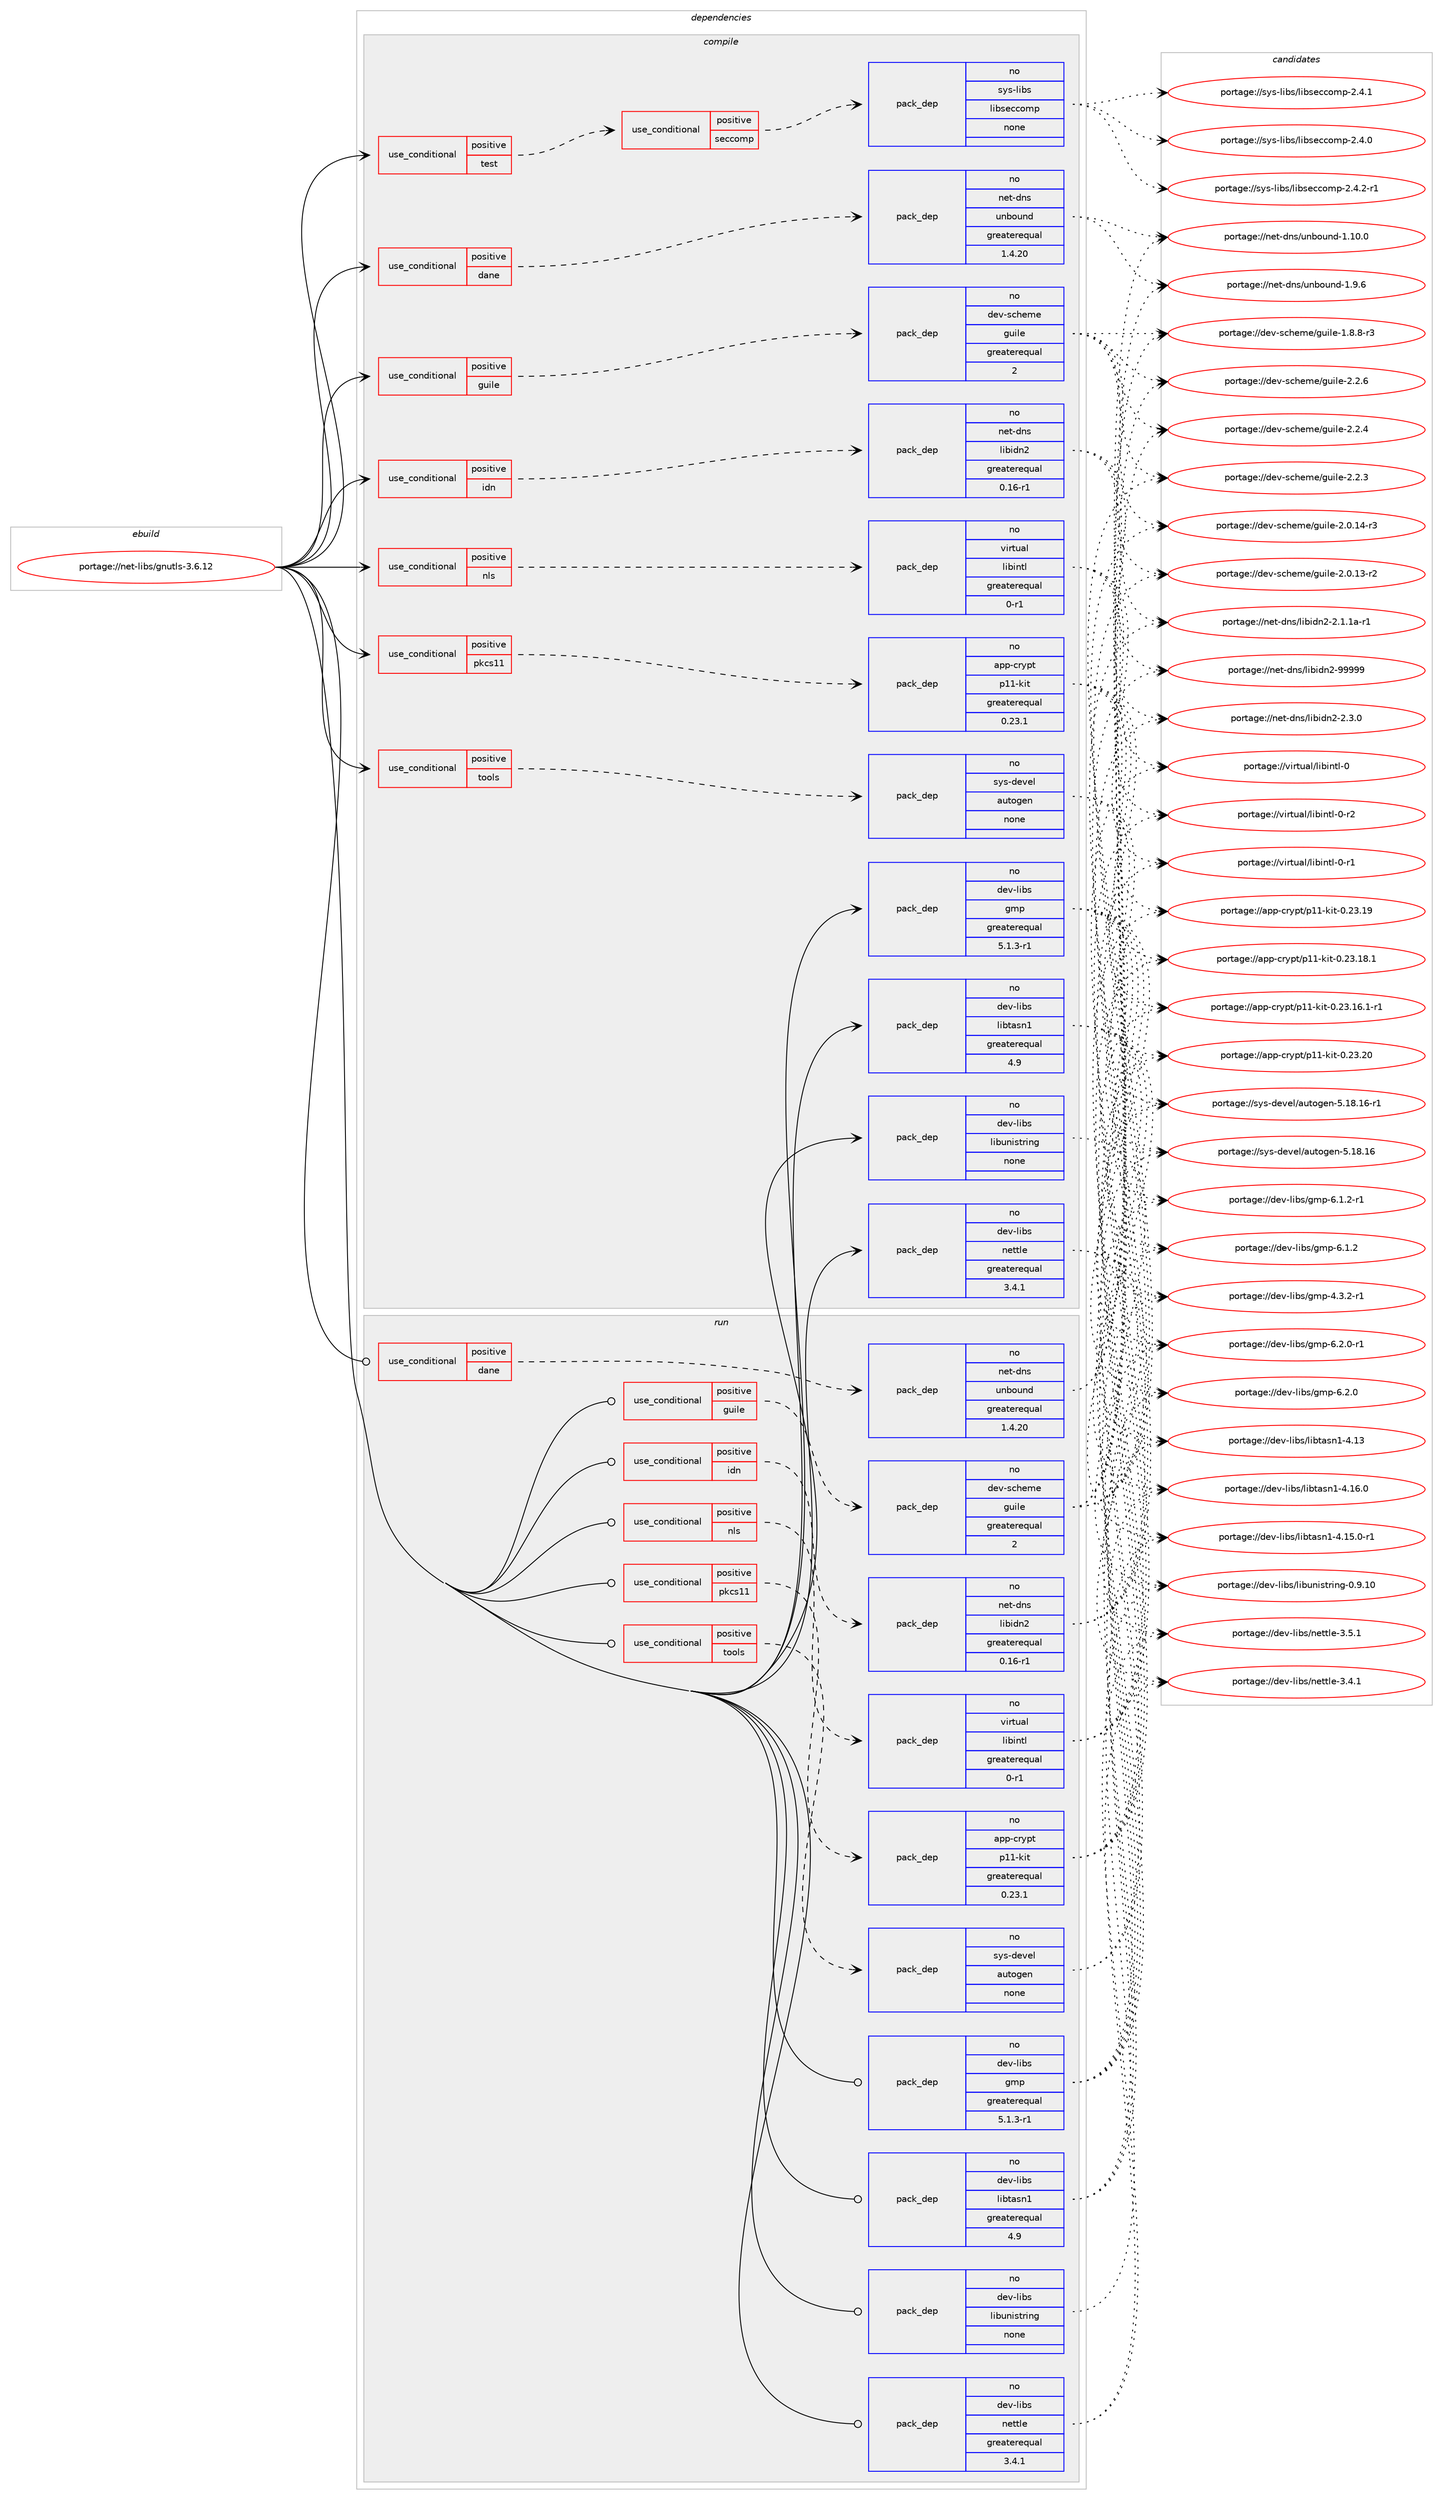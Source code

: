 digraph prolog {

# *************
# Graph options
# *************

newrank=true;
concentrate=true;
compound=true;
graph [rankdir=LR,fontname=Helvetica,fontsize=10,ranksep=1.5];#, ranksep=2.5, nodesep=0.2];
edge  [arrowhead=vee];
node  [fontname=Helvetica,fontsize=10];

# **********
# The ebuild
# **********

subgraph cluster_leftcol {
color=gray;
rank=same;
label=<<i>ebuild</i>>;
id [label="portage://net-libs/gnutls-3.6.12", color=red, width=4, href="../net-libs/gnutls-3.6.12.svg"];
}

# ****************
# The dependencies
# ****************

subgraph cluster_midcol {
color=gray;
label=<<i>dependencies</i>>;
subgraph cluster_compile {
fillcolor="#eeeeee";
style=filled;
label=<<i>compile</i>>;
subgraph cond19688 {
dependency89717 [label=<<TABLE BORDER="0" CELLBORDER="1" CELLSPACING="0" CELLPADDING="4"><TR><TD ROWSPAN="3" CELLPADDING="10">use_conditional</TD></TR><TR><TD>positive</TD></TR><TR><TD>dane</TD></TR></TABLE>>, shape=none, color=red];
subgraph pack68345 {
dependency89718 [label=<<TABLE BORDER="0" CELLBORDER="1" CELLSPACING="0" CELLPADDING="4" WIDTH="220"><TR><TD ROWSPAN="6" CELLPADDING="30">pack_dep</TD></TR><TR><TD WIDTH="110">no</TD></TR><TR><TD>net-dns</TD></TR><TR><TD>unbound</TD></TR><TR><TD>greaterequal</TD></TR><TR><TD>1.4.20</TD></TR></TABLE>>, shape=none, color=blue];
}
dependency89717:e -> dependency89718:w [weight=20,style="dashed",arrowhead="vee"];
}
id:e -> dependency89717:w [weight=20,style="solid",arrowhead="vee"];
subgraph cond19689 {
dependency89719 [label=<<TABLE BORDER="0" CELLBORDER="1" CELLSPACING="0" CELLPADDING="4"><TR><TD ROWSPAN="3" CELLPADDING="10">use_conditional</TD></TR><TR><TD>positive</TD></TR><TR><TD>guile</TD></TR></TABLE>>, shape=none, color=red];
subgraph pack68346 {
dependency89720 [label=<<TABLE BORDER="0" CELLBORDER="1" CELLSPACING="0" CELLPADDING="4" WIDTH="220"><TR><TD ROWSPAN="6" CELLPADDING="30">pack_dep</TD></TR><TR><TD WIDTH="110">no</TD></TR><TR><TD>dev-scheme</TD></TR><TR><TD>guile</TD></TR><TR><TD>greaterequal</TD></TR><TR><TD>2</TD></TR></TABLE>>, shape=none, color=blue];
}
dependency89719:e -> dependency89720:w [weight=20,style="dashed",arrowhead="vee"];
}
id:e -> dependency89719:w [weight=20,style="solid",arrowhead="vee"];
subgraph cond19690 {
dependency89721 [label=<<TABLE BORDER="0" CELLBORDER="1" CELLSPACING="0" CELLPADDING="4"><TR><TD ROWSPAN="3" CELLPADDING="10">use_conditional</TD></TR><TR><TD>positive</TD></TR><TR><TD>idn</TD></TR></TABLE>>, shape=none, color=red];
subgraph pack68347 {
dependency89722 [label=<<TABLE BORDER="0" CELLBORDER="1" CELLSPACING="0" CELLPADDING="4" WIDTH="220"><TR><TD ROWSPAN="6" CELLPADDING="30">pack_dep</TD></TR><TR><TD WIDTH="110">no</TD></TR><TR><TD>net-dns</TD></TR><TR><TD>libidn2</TD></TR><TR><TD>greaterequal</TD></TR><TR><TD>0.16-r1</TD></TR></TABLE>>, shape=none, color=blue];
}
dependency89721:e -> dependency89722:w [weight=20,style="dashed",arrowhead="vee"];
}
id:e -> dependency89721:w [weight=20,style="solid",arrowhead="vee"];
subgraph cond19691 {
dependency89723 [label=<<TABLE BORDER="0" CELLBORDER="1" CELLSPACING="0" CELLPADDING="4"><TR><TD ROWSPAN="3" CELLPADDING="10">use_conditional</TD></TR><TR><TD>positive</TD></TR><TR><TD>nls</TD></TR></TABLE>>, shape=none, color=red];
subgraph pack68348 {
dependency89724 [label=<<TABLE BORDER="0" CELLBORDER="1" CELLSPACING="0" CELLPADDING="4" WIDTH="220"><TR><TD ROWSPAN="6" CELLPADDING="30">pack_dep</TD></TR><TR><TD WIDTH="110">no</TD></TR><TR><TD>virtual</TD></TR><TR><TD>libintl</TD></TR><TR><TD>greaterequal</TD></TR><TR><TD>0-r1</TD></TR></TABLE>>, shape=none, color=blue];
}
dependency89723:e -> dependency89724:w [weight=20,style="dashed",arrowhead="vee"];
}
id:e -> dependency89723:w [weight=20,style="solid",arrowhead="vee"];
subgraph cond19692 {
dependency89725 [label=<<TABLE BORDER="0" CELLBORDER="1" CELLSPACING="0" CELLPADDING="4"><TR><TD ROWSPAN="3" CELLPADDING="10">use_conditional</TD></TR><TR><TD>positive</TD></TR><TR><TD>pkcs11</TD></TR></TABLE>>, shape=none, color=red];
subgraph pack68349 {
dependency89726 [label=<<TABLE BORDER="0" CELLBORDER="1" CELLSPACING="0" CELLPADDING="4" WIDTH="220"><TR><TD ROWSPAN="6" CELLPADDING="30">pack_dep</TD></TR><TR><TD WIDTH="110">no</TD></TR><TR><TD>app-crypt</TD></TR><TR><TD>p11-kit</TD></TR><TR><TD>greaterequal</TD></TR><TR><TD>0.23.1</TD></TR></TABLE>>, shape=none, color=blue];
}
dependency89725:e -> dependency89726:w [weight=20,style="dashed",arrowhead="vee"];
}
id:e -> dependency89725:w [weight=20,style="solid",arrowhead="vee"];
subgraph cond19693 {
dependency89727 [label=<<TABLE BORDER="0" CELLBORDER="1" CELLSPACING="0" CELLPADDING="4"><TR><TD ROWSPAN="3" CELLPADDING="10">use_conditional</TD></TR><TR><TD>positive</TD></TR><TR><TD>test</TD></TR></TABLE>>, shape=none, color=red];
subgraph cond19694 {
dependency89728 [label=<<TABLE BORDER="0" CELLBORDER="1" CELLSPACING="0" CELLPADDING="4"><TR><TD ROWSPAN="3" CELLPADDING="10">use_conditional</TD></TR><TR><TD>positive</TD></TR><TR><TD>seccomp</TD></TR></TABLE>>, shape=none, color=red];
subgraph pack68350 {
dependency89729 [label=<<TABLE BORDER="0" CELLBORDER="1" CELLSPACING="0" CELLPADDING="4" WIDTH="220"><TR><TD ROWSPAN="6" CELLPADDING="30">pack_dep</TD></TR><TR><TD WIDTH="110">no</TD></TR><TR><TD>sys-libs</TD></TR><TR><TD>libseccomp</TD></TR><TR><TD>none</TD></TR><TR><TD></TD></TR></TABLE>>, shape=none, color=blue];
}
dependency89728:e -> dependency89729:w [weight=20,style="dashed",arrowhead="vee"];
}
dependency89727:e -> dependency89728:w [weight=20,style="dashed",arrowhead="vee"];
}
id:e -> dependency89727:w [weight=20,style="solid",arrowhead="vee"];
subgraph cond19695 {
dependency89730 [label=<<TABLE BORDER="0" CELLBORDER="1" CELLSPACING="0" CELLPADDING="4"><TR><TD ROWSPAN="3" CELLPADDING="10">use_conditional</TD></TR><TR><TD>positive</TD></TR><TR><TD>tools</TD></TR></TABLE>>, shape=none, color=red];
subgraph pack68351 {
dependency89731 [label=<<TABLE BORDER="0" CELLBORDER="1" CELLSPACING="0" CELLPADDING="4" WIDTH="220"><TR><TD ROWSPAN="6" CELLPADDING="30">pack_dep</TD></TR><TR><TD WIDTH="110">no</TD></TR><TR><TD>sys-devel</TD></TR><TR><TD>autogen</TD></TR><TR><TD>none</TD></TR><TR><TD></TD></TR></TABLE>>, shape=none, color=blue];
}
dependency89730:e -> dependency89731:w [weight=20,style="dashed",arrowhead="vee"];
}
id:e -> dependency89730:w [weight=20,style="solid",arrowhead="vee"];
subgraph pack68352 {
dependency89732 [label=<<TABLE BORDER="0" CELLBORDER="1" CELLSPACING="0" CELLPADDING="4" WIDTH="220"><TR><TD ROWSPAN="6" CELLPADDING="30">pack_dep</TD></TR><TR><TD WIDTH="110">no</TD></TR><TR><TD>dev-libs</TD></TR><TR><TD>gmp</TD></TR><TR><TD>greaterequal</TD></TR><TR><TD>5.1.3-r1</TD></TR></TABLE>>, shape=none, color=blue];
}
id:e -> dependency89732:w [weight=20,style="solid",arrowhead="vee"];
subgraph pack68353 {
dependency89733 [label=<<TABLE BORDER="0" CELLBORDER="1" CELLSPACING="0" CELLPADDING="4" WIDTH="220"><TR><TD ROWSPAN="6" CELLPADDING="30">pack_dep</TD></TR><TR><TD WIDTH="110">no</TD></TR><TR><TD>dev-libs</TD></TR><TR><TD>libtasn1</TD></TR><TR><TD>greaterequal</TD></TR><TR><TD>4.9</TD></TR></TABLE>>, shape=none, color=blue];
}
id:e -> dependency89733:w [weight=20,style="solid",arrowhead="vee"];
subgraph pack68354 {
dependency89734 [label=<<TABLE BORDER="0" CELLBORDER="1" CELLSPACING="0" CELLPADDING="4" WIDTH="220"><TR><TD ROWSPAN="6" CELLPADDING="30">pack_dep</TD></TR><TR><TD WIDTH="110">no</TD></TR><TR><TD>dev-libs</TD></TR><TR><TD>libunistring</TD></TR><TR><TD>none</TD></TR><TR><TD></TD></TR></TABLE>>, shape=none, color=blue];
}
id:e -> dependency89734:w [weight=20,style="solid",arrowhead="vee"];
subgraph pack68355 {
dependency89735 [label=<<TABLE BORDER="0" CELLBORDER="1" CELLSPACING="0" CELLPADDING="4" WIDTH="220"><TR><TD ROWSPAN="6" CELLPADDING="30">pack_dep</TD></TR><TR><TD WIDTH="110">no</TD></TR><TR><TD>dev-libs</TD></TR><TR><TD>nettle</TD></TR><TR><TD>greaterequal</TD></TR><TR><TD>3.4.1</TD></TR></TABLE>>, shape=none, color=blue];
}
id:e -> dependency89735:w [weight=20,style="solid",arrowhead="vee"];
}
subgraph cluster_compileandrun {
fillcolor="#eeeeee";
style=filled;
label=<<i>compile and run</i>>;
}
subgraph cluster_run {
fillcolor="#eeeeee";
style=filled;
label=<<i>run</i>>;
subgraph cond19696 {
dependency89736 [label=<<TABLE BORDER="0" CELLBORDER="1" CELLSPACING="0" CELLPADDING="4"><TR><TD ROWSPAN="3" CELLPADDING="10">use_conditional</TD></TR><TR><TD>positive</TD></TR><TR><TD>dane</TD></TR></TABLE>>, shape=none, color=red];
subgraph pack68356 {
dependency89737 [label=<<TABLE BORDER="0" CELLBORDER="1" CELLSPACING="0" CELLPADDING="4" WIDTH="220"><TR><TD ROWSPAN="6" CELLPADDING="30">pack_dep</TD></TR><TR><TD WIDTH="110">no</TD></TR><TR><TD>net-dns</TD></TR><TR><TD>unbound</TD></TR><TR><TD>greaterequal</TD></TR><TR><TD>1.4.20</TD></TR></TABLE>>, shape=none, color=blue];
}
dependency89736:e -> dependency89737:w [weight=20,style="dashed",arrowhead="vee"];
}
id:e -> dependency89736:w [weight=20,style="solid",arrowhead="odot"];
subgraph cond19697 {
dependency89738 [label=<<TABLE BORDER="0" CELLBORDER="1" CELLSPACING="0" CELLPADDING="4"><TR><TD ROWSPAN="3" CELLPADDING="10">use_conditional</TD></TR><TR><TD>positive</TD></TR><TR><TD>guile</TD></TR></TABLE>>, shape=none, color=red];
subgraph pack68357 {
dependency89739 [label=<<TABLE BORDER="0" CELLBORDER="1" CELLSPACING="0" CELLPADDING="4" WIDTH="220"><TR><TD ROWSPAN="6" CELLPADDING="30">pack_dep</TD></TR><TR><TD WIDTH="110">no</TD></TR><TR><TD>dev-scheme</TD></TR><TR><TD>guile</TD></TR><TR><TD>greaterequal</TD></TR><TR><TD>2</TD></TR></TABLE>>, shape=none, color=blue];
}
dependency89738:e -> dependency89739:w [weight=20,style="dashed",arrowhead="vee"];
}
id:e -> dependency89738:w [weight=20,style="solid",arrowhead="odot"];
subgraph cond19698 {
dependency89740 [label=<<TABLE BORDER="0" CELLBORDER="1" CELLSPACING="0" CELLPADDING="4"><TR><TD ROWSPAN="3" CELLPADDING="10">use_conditional</TD></TR><TR><TD>positive</TD></TR><TR><TD>idn</TD></TR></TABLE>>, shape=none, color=red];
subgraph pack68358 {
dependency89741 [label=<<TABLE BORDER="0" CELLBORDER="1" CELLSPACING="0" CELLPADDING="4" WIDTH="220"><TR><TD ROWSPAN="6" CELLPADDING="30">pack_dep</TD></TR><TR><TD WIDTH="110">no</TD></TR><TR><TD>net-dns</TD></TR><TR><TD>libidn2</TD></TR><TR><TD>greaterequal</TD></TR><TR><TD>0.16-r1</TD></TR></TABLE>>, shape=none, color=blue];
}
dependency89740:e -> dependency89741:w [weight=20,style="dashed",arrowhead="vee"];
}
id:e -> dependency89740:w [weight=20,style="solid",arrowhead="odot"];
subgraph cond19699 {
dependency89742 [label=<<TABLE BORDER="0" CELLBORDER="1" CELLSPACING="0" CELLPADDING="4"><TR><TD ROWSPAN="3" CELLPADDING="10">use_conditional</TD></TR><TR><TD>positive</TD></TR><TR><TD>nls</TD></TR></TABLE>>, shape=none, color=red];
subgraph pack68359 {
dependency89743 [label=<<TABLE BORDER="0" CELLBORDER="1" CELLSPACING="0" CELLPADDING="4" WIDTH="220"><TR><TD ROWSPAN="6" CELLPADDING="30">pack_dep</TD></TR><TR><TD WIDTH="110">no</TD></TR><TR><TD>virtual</TD></TR><TR><TD>libintl</TD></TR><TR><TD>greaterequal</TD></TR><TR><TD>0-r1</TD></TR></TABLE>>, shape=none, color=blue];
}
dependency89742:e -> dependency89743:w [weight=20,style="dashed",arrowhead="vee"];
}
id:e -> dependency89742:w [weight=20,style="solid",arrowhead="odot"];
subgraph cond19700 {
dependency89744 [label=<<TABLE BORDER="0" CELLBORDER="1" CELLSPACING="0" CELLPADDING="4"><TR><TD ROWSPAN="3" CELLPADDING="10">use_conditional</TD></TR><TR><TD>positive</TD></TR><TR><TD>pkcs11</TD></TR></TABLE>>, shape=none, color=red];
subgraph pack68360 {
dependency89745 [label=<<TABLE BORDER="0" CELLBORDER="1" CELLSPACING="0" CELLPADDING="4" WIDTH="220"><TR><TD ROWSPAN="6" CELLPADDING="30">pack_dep</TD></TR><TR><TD WIDTH="110">no</TD></TR><TR><TD>app-crypt</TD></TR><TR><TD>p11-kit</TD></TR><TR><TD>greaterequal</TD></TR><TR><TD>0.23.1</TD></TR></TABLE>>, shape=none, color=blue];
}
dependency89744:e -> dependency89745:w [weight=20,style="dashed",arrowhead="vee"];
}
id:e -> dependency89744:w [weight=20,style="solid",arrowhead="odot"];
subgraph cond19701 {
dependency89746 [label=<<TABLE BORDER="0" CELLBORDER="1" CELLSPACING="0" CELLPADDING="4"><TR><TD ROWSPAN="3" CELLPADDING="10">use_conditional</TD></TR><TR><TD>positive</TD></TR><TR><TD>tools</TD></TR></TABLE>>, shape=none, color=red];
subgraph pack68361 {
dependency89747 [label=<<TABLE BORDER="0" CELLBORDER="1" CELLSPACING="0" CELLPADDING="4" WIDTH="220"><TR><TD ROWSPAN="6" CELLPADDING="30">pack_dep</TD></TR><TR><TD WIDTH="110">no</TD></TR><TR><TD>sys-devel</TD></TR><TR><TD>autogen</TD></TR><TR><TD>none</TD></TR><TR><TD></TD></TR></TABLE>>, shape=none, color=blue];
}
dependency89746:e -> dependency89747:w [weight=20,style="dashed",arrowhead="vee"];
}
id:e -> dependency89746:w [weight=20,style="solid",arrowhead="odot"];
subgraph pack68362 {
dependency89748 [label=<<TABLE BORDER="0" CELLBORDER="1" CELLSPACING="0" CELLPADDING="4" WIDTH="220"><TR><TD ROWSPAN="6" CELLPADDING="30">pack_dep</TD></TR><TR><TD WIDTH="110">no</TD></TR><TR><TD>dev-libs</TD></TR><TR><TD>gmp</TD></TR><TR><TD>greaterequal</TD></TR><TR><TD>5.1.3-r1</TD></TR></TABLE>>, shape=none, color=blue];
}
id:e -> dependency89748:w [weight=20,style="solid",arrowhead="odot"];
subgraph pack68363 {
dependency89749 [label=<<TABLE BORDER="0" CELLBORDER="1" CELLSPACING="0" CELLPADDING="4" WIDTH="220"><TR><TD ROWSPAN="6" CELLPADDING="30">pack_dep</TD></TR><TR><TD WIDTH="110">no</TD></TR><TR><TD>dev-libs</TD></TR><TR><TD>libtasn1</TD></TR><TR><TD>greaterequal</TD></TR><TR><TD>4.9</TD></TR></TABLE>>, shape=none, color=blue];
}
id:e -> dependency89749:w [weight=20,style="solid",arrowhead="odot"];
subgraph pack68364 {
dependency89750 [label=<<TABLE BORDER="0" CELLBORDER="1" CELLSPACING="0" CELLPADDING="4" WIDTH="220"><TR><TD ROWSPAN="6" CELLPADDING="30">pack_dep</TD></TR><TR><TD WIDTH="110">no</TD></TR><TR><TD>dev-libs</TD></TR><TR><TD>libunistring</TD></TR><TR><TD>none</TD></TR><TR><TD></TD></TR></TABLE>>, shape=none, color=blue];
}
id:e -> dependency89750:w [weight=20,style="solid",arrowhead="odot"];
subgraph pack68365 {
dependency89751 [label=<<TABLE BORDER="0" CELLBORDER="1" CELLSPACING="0" CELLPADDING="4" WIDTH="220"><TR><TD ROWSPAN="6" CELLPADDING="30">pack_dep</TD></TR><TR><TD WIDTH="110">no</TD></TR><TR><TD>dev-libs</TD></TR><TR><TD>nettle</TD></TR><TR><TD>greaterequal</TD></TR><TR><TD>3.4.1</TD></TR></TABLE>>, shape=none, color=blue];
}
id:e -> dependency89751:w [weight=20,style="solid",arrowhead="odot"];
}
}

# **************
# The candidates
# **************

subgraph cluster_choices {
rank=same;
color=gray;
label=<<i>candidates</i>>;

subgraph choice68345 {
color=black;
nodesep=1;
choice110101116451001101154711711098111117110100454946574654 [label="portage://net-dns/unbound-1.9.6", color=red, width=4,href="../net-dns/unbound-1.9.6.svg"];
choice11010111645100110115471171109811111711010045494649484648 [label="portage://net-dns/unbound-1.10.0", color=red, width=4,href="../net-dns/unbound-1.10.0.svg"];
dependency89718:e -> choice110101116451001101154711711098111117110100454946574654:w [style=dotted,weight="100"];
dependency89718:e -> choice11010111645100110115471171109811111711010045494649484648:w [style=dotted,weight="100"];
}
subgraph choice68346 {
color=black;
nodesep=1;
choice100101118451159910410110910147103117105108101455046504654 [label="portage://dev-scheme/guile-2.2.6", color=red, width=4,href="../dev-scheme/guile-2.2.6.svg"];
choice100101118451159910410110910147103117105108101455046504652 [label="portage://dev-scheme/guile-2.2.4", color=red, width=4,href="../dev-scheme/guile-2.2.4.svg"];
choice100101118451159910410110910147103117105108101455046504651 [label="portage://dev-scheme/guile-2.2.3", color=red, width=4,href="../dev-scheme/guile-2.2.3.svg"];
choice100101118451159910410110910147103117105108101455046484649524511451 [label="portage://dev-scheme/guile-2.0.14-r3", color=red, width=4,href="../dev-scheme/guile-2.0.14-r3.svg"];
choice100101118451159910410110910147103117105108101455046484649514511450 [label="portage://dev-scheme/guile-2.0.13-r2", color=red, width=4,href="../dev-scheme/guile-2.0.13-r2.svg"];
choice1001011184511599104101109101471031171051081014549465646564511451 [label="portage://dev-scheme/guile-1.8.8-r3", color=red, width=4,href="../dev-scheme/guile-1.8.8-r3.svg"];
dependency89720:e -> choice100101118451159910410110910147103117105108101455046504654:w [style=dotted,weight="100"];
dependency89720:e -> choice100101118451159910410110910147103117105108101455046504652:w [style=dotted,weight="100"];
dependency89720:e -> choice100101118451159910410110910147103117105108101455046504651:w [style=dotted,weight="100"];
dependency89720:e -> choice100101118451159910410110910147103117105108101455046484649524511451:w [style=dotted,weight="100"];
dependency89720:e -> choice100101118451159910410110910147103117105108101455046484649514511450:w [style=dotted,weight="100"];
dependency89720:e -> choice1001011184511599104101109101471031171051081014549465646564511451:w [style=dotted,weight="100"];
}
subgraph choice68347 {
color=black;
nodesep=1;
choice11010111645100110115471081059810510011050455757575757 [label="portage://net-dns/libidn2-99999", color=red, width=4,href="../net-dns/libidn2-99999.svg"];
choice11010111645100110115471081059810510011050455046514648 [label="portage://net-dns/libidn2-2.3.0", color=red, width=4,href="../net-dns/libidn2-2.3.0.svg"];
choice11010111645100110115471081059810510011050455046494649974511449 [label="portage://net-dns/libidn2-2.1.1a-r1", color=red, width=4,href="../net-dns/libidn2-2.1.1a-r1.svg"];
dependency89722:e -> choice11010111645100110115471081059810510011050455757575757:w [style=dotted,weight="100"];
dependency89722:e -> choice11010111645100110115471081059810510011050455046514648:w [style=dotted,weight="100"];
dependency89722:e -> choice11010111645100110115471081059810510011050455046494649974511449:w [style=dotted,weight="100"];
}
subgraph choice68348 {
color=black;
nodesep=1;
choice11810511411611797108471081059810511011610845484511450 [label="portage://virtual/libintl-0-r2", color=red, width=4,href="../virtual/libintl-0-r2.svg"];
choice11810511411611797108471081059810511011610845484511449 [label="portage://virtual/libintl-0-r1", color=red, width=4,href="../virtual/libintl-0-r1.svg"];
choice1181051141161179710847108105981051101161084548 [label="portage://virtual/libintl-0", color=red, width=4,href="../virtual/libintl-0.svg"];
dependency89724:e -> choice11810511411611797108471081059810511011610845484511450:w [style=dotted,weight="100"];
dependency89724:e -> choice11810511411611797108471081059810511011610845484511449:w [style=dotted,weight="100"];
dependency89724:e -> choice1181051141161179710847108105981051101161084548:w [style=dotted,weight="100"];
}
subgraph choice68349 {
color=black;
nodesep=1;
choice971121124599114121112116471124949451071051164548465051465048 [label="portage://app-crypt/p11-kit-0.23.20", color=red, width=4,href="../app-crypt/p11-kit-0.23.20.svg"];
choice971121124599114121112116471124949451071051164548465051464957 [label="portage://app-crypt/p11-kit-0.23.19", color=red, width=4,href="../app-crypt/p11-kit-0.23.19.svg"];
choice9711211245991141211121164711249494510710511645484650514649564649 [label="portage://app-crypt/p11-kit-0.23.18.1", color=red, width=4,href="../app-crypt/p11-kit-0.23.18.1.svg"];
choice97112112459911412111211647112494945107105116454846505146495446494511449 [label="portage://app-crypt/p11-kit-0.23.16.1-r1", color=red, width=4,href="../app-crypt/p11-kit-0.23.16.1-r1.svg"];
dependency89726:e -> choice971121124599114121112116471124949451071051164548465051465048:w [style=dotted,weight="100"];
dependency89726:e -> choice971121124599114121112116471124949451071051164548465051464957:w [style=dotted,weight="100"];
dependency89726:e -> choice9711211245991141211121164711249494510710511645484650514649564649:w [style=dotted,weight="100"];
dependency89726:e -> choice97112112459911412111211647112494945107105116454846505146495446494511449:w [style=dotted,weight="100"];
}
subgraph choice68350 {
color=black;
nodesep=1;
choice1151211154510810598115471081059811510199991111091124550465246504511449 [label="portage://sys-libs/libseccomp-2.4.2-r1", color=red, width=4,href="../sys-libs/libseccomp-2.4.2-r1.svg"];
choice115121115451081059811547108105981151019999111109112455046524649 [label="portage://sys-libs/libseccomp-2.4.1", color=red, width=4,href="../sys-libs/libseccomp-2.4.1.svg"];
choice115121115451081059811547108105981151019999111109112455046524648 [label="portage://sys-libs/libseccomp-2.4.0", color=red, width=4,href="../sys-libs/libseccomp-2.4.0.svg"];
dependency89729:e -> choice1151211154510810598115471081059811510199991111091124550465246504511449:w [style=dotted,weight="100"];
dependency89729:e -> choice115121115451081059811547108105981151019999111109112455046524649:w [style=dotted,weight="100"];
dependency89729:e -> choice115121115451081059811547108105981151019999111109112455046524648:w [style=dotted,weight="100"];
}
subgraph choice68351 {
color=black;
nodesep=1;
choice11512111545100101118101108479711711611110310111045534649564649544511449 [label="portage://sys-devel/autogen-5.18.16-r1", color=red, width=4,href="../sys-devel/autogen-5.18.16-r1.svg"];
choice1151211154510010111810110847971171161111031011104553464956464954 [label="portage://sys-devel/autogen-5.18.16", color=red, width=4,href="../sys-devel/autogen-5.18.16.svg"];
dependency89731:e -> choice11512111545100101118101108479711711611110310111045534649564649544511449:w [style=dotted,weight="100"];
dependency89731:e -> choice1151211154510010111810110847971171161111031011104553464956464954:w [style=dotted,weight="100"];
}
subgraph choice68352 {
color=black;
nodesep=1;
choice1001011184510810598115471031091124554465046484511449 [label="portage://dev-libs/gmp-6.2.0-r1", color=red, width=4,href="../dev-libs/gmp-6.2.0-r1.svg"];
choice100101118451081059811547103109112455446504648 [label="portage://dev-libs/gmp-6.2.0", color=red, width=4,href="../dev-libs/gmp-6.2.0.svg"];
choice1001011184510810598115471031091124554464946504511449 [label="portage://dev-libs/gmp-6.1.2-r1", color=red, width=4,href="../dev-libs/gmp-6.1.2-r1.svg"];
choice100101118451081059811547103109112455446494650 [label="portage://dev-libs/gmp-6.1.2", color=red, width=4,href="../dev-libs/gmp-6.1.2.svg"];
choice1001011184510810598115471031091124552465146504511449 [label="portage://dev-libs/gmp-4.3.2-r1", color=red, width=4,href="../dev-libs/gmp-4.3.2-r1.svg"];
dependency89732:e -> choice1001011184510810598115471031091124554465046484511449:w [style=dotted,weight="100"];
dependency89732:e -> choice100101118451081059811547103109112455446504648:w [style=dotted,weight="100"];
dependency89732:e -> choice1001011184510810598115471031091124554464946504511449:w [style=dotted,weight="100"];
dependency89732:e -> choice100101118451081059811547103109112455446494650:w [style=dotted,weight="100"];
dependency89732:e -> choice1001011184510810598115471031091124552465146504511449:w [style=dotted,weight="100"];
}
subgraph choice68353 {
color=black;
nodesep=1;
choice10010111845108105981154710810598116971151104945524649544648 [label="portage://dev-libs/libtasn1-4.16.0", color=red, width=4,href="../dev-libs/libtasn1-4.16.0.svg"];
choice100101118451081059811547108105981169711511049455246495346484511449 [label="portage://dev-libs/libtasn1-4.15.0-r1", color=red, width=4,href="../dev-libs/libtasn1-4.15.0-r1.svg"];
choice1001011184510810598115471081059811697115110494552464951 [label="portage://dev-libs/libtasn1-4.13", color=red, width=4,href="../dev-libs/libtasn1-4.13.svg"];
dependency89733:e -> choice10010111845108105981154710810598116971151104945524649544648:w [style=dotted,weight="100"];
dependency89733:e -> choice100101118451081059811547108105981169711511049455246495346484511449:w [style=dotted,weight="100"];
dependency89733:e -> choice1001011184510810598115471081059811697115110494552464951:w [style=dotted,weight="100"];
}
subgraph choice68354 {
color=black;
nodesep=1;
choice1001011184510810598115471081059811711010511511611410511010345484657464948 [label="portage://dev-libs/libunistring-0.9.10", color=red, width=4,href="../dev-libs/libunistring-0.9.10.svg"];
dependency89734:e -> choice1001011184510810598115471081059811711010511511611410511010345484657464948:w [style=dotted,weight="100"];
}
subgraph choice68355 {
color=black;
nodesep=1;
choice100101118451081059811547110101116116108101455146534649 [label="portage://dev-libs/nettle-3.5.1", color=red, width=4,href="../dev-libs/nettle-3.5.1.svg"];
choice100101118451081059811547110101116116108101455146524649 [label="portage://dev-libs/nettle-3.4.1", color=red, width=4,href="../dev-libs/nettle-3.4.1.svg"];
dependency89735:e -> choice100101118451081059811547110101116116108101455146534649:w [style=dotted,weight="100"];
dependency89735:e -> choice100101118451081059811547110101116116108101455146524649:w [style=dotted,weight="100"];
}
subgraph choice68356 {
color=black;
nodesep=1;
choice110101116451001101154711711098111117110100454946574654 [label="portage://net-dns/unbound-1.9.6", color=red, width=4,href="../net-dns/unbound-1.9.6.svg"];
choice11010111645100110115471171109811111711010045494649484648 [label="portage://net-dns/unbound-1.10.0", color=red, width=4,href="../net-dns/unbound-1.10.0.svg"];
dependency89737:e -> choice110101116451001101154711711098111117110100454946574654:w [style=dotted,weight="100"];
dependency89737:e -> choice11010111645100110115471171109811111711010045494649484648:w [style=dotted,weight="100"];
}
subgraph choice68357 {
color=black;
nodesep=1;
choice100101118451159910410110910147103117105108101455046504654 [label="portage://dev-scheme/guile-2.2.6", color=red, width=4,href="../dev-scheme/guile-2.2.6.svg"];
choice100101118451159910410110910147103117105108101455046504652 [label="portage://dev-scheme/guile-2.2.4", color=red, width=4,href="../dev-scheme/guile-2.2.4.svg"];
choice100101118451159910410110910147103117105108101455046504651 [label="portage://dev-scheme/guile-2.2.3", color=red, width=4,href="../dev-scheme/guile-2.2.3.svg"];
choice100101118451159910410110910147103117105108101455046484649524511451 [label="portage://dev-scheme/guile-2.0.14-r3", color=red, width=4,href="../dev-scheme/guile-2.0.14-r3.svg"];
choice100101118451159910410110910147103117105108101455046484649514511450 [label="portage://dev-scheme/guile-2.0.13-r2", color=red, width=4,href="../dev-scheme/guile-2.0.13-r2.svg"];
choice1001011184511599104101109101471031171051081014549465646564511451 [label="portage://dev-scheme/guile-1.8.8-r3", color=red, width=4,href="../dev-scheme/guile-1.8.8-r3.svg"];
dependency89739:e -> choice100101118451159910410110910147103117105108101455046504654:w [style=dotted,weight="100"];
dependency89739:e -> choice100101118451159910410110910147103117105108101455046504652:w [style=dotted,weight="100"];
dependency89739:e -> choice100101118451159910410110910147103117105108101455046504651:w [style=dotted,weight="100"];
dependency89739:e -> choice100101118451159910410110910147103117105108101455046484649524511451:w [style=dotted,weight="100"];
dependency89739:e -> choice100101118451159910410110910147103117105108101455046484649514511450:w [style=dotted,weight="100"];
dependency89739:e -> choice1001011184511599104101109101471031171051081014549465646564511451:w [style=dotted,weight="100"];
}
subgraph choice68358 {
color=black;
nodesep=1;
choice11010111645100110115471081059810510011050455757575757 [label="portage://net-dns/libidn2-99999", color=red, width=4,href="../net-dns/libidn2-99999.svg"];
choice11010111645100110115471081059810510011050455046514648 [label="portage://net-dns/libidn2-2.3.0", color=red, width=4,href="../net-dns/libidn2-2.3.0.svg"];
choice11010111645100110115471081059810510011050455046494649974511449 [label="portage://net-dns/libidn2-2.1.1a-r1", color=red, width=4,href="../net-dns/libidn2-2.1.1a-r1.svg"];
dependency89741:e -> choice11010111645100110115471081059810510011050455757575757:w [style=dotted,weight="100"];
dependency89741:e -> choice11010111645100110115471081059810510011050455046514648:w [style=dotted,weight="100"];
dependency89741:e -> choice11010111645100110115471081059810510011050455046494649974511449:w [style=dotted,weight="100"];
}
subgraph choice68359 {
color=black;
nodesep=1;
choice11810511411611797108471081059810511011610845484511450 [label="portage://virtual/libintl-0-r2", color=red, width=4,href="../virtual/libintl-0-r2.svg"];
choice11810511411611797108471081059810511011610845484511449 [label="portage://virtual/libintl-0-r1", color=red, width=4,href="../virtual/libintl-0-r1.svg"];
choice1181051141161179710847108105981051101161084548 [label="portage://virtual/libintl-0", color=red, width=4,href="../virtual/libintl-0.svg"];
dependency89743:e -> choice11810511411611797108471081059810511011610845484511450:w [style=dotted,weight="100"];
dependency89743:e -> choice11810511411611797108471081059810511011610845484511449:w [style=dotted,weight="100"];
dependency89743:e -> choice1181051141161179710847108105981051101161084548:w [style=dotted,weight="100"];
}
subgraph choice68360 {
color=black;
nodesep=1;
choice971121124599114121112116471124949451071051164548465051465048 [label="portage://app-crypt/p11-kit-0.23.20", color=red, width=4,href="../app-crypt/p11-kit-0.23.20.svg"];
choice971121124599114121112116471124949451071051164548465051464957 [label="portage://app-crypt/p11-kit-0.23.19", color=red, width=4,href="../app-crypt/p11-kit-0.23.19.svg"];
choice9711211245991141211121164711249494510710511645484650514649564649 [label="portage://app-crypt/p11-kit-0.23.18.1", color=red, width=4,href="../app-crypt/p11-kit-0.23.18.1.svg"];
choice97112112459911412111211647112494945107105116454846505146495446494511449 [label="portage://app-crypt/p11-kit-0.23.16.1-r1", color=red, width=4,href="../app-crypt/p11-kit-0.23.16.1-r1.svg"];
dependency89745:e -> choice971121124599114121112116471124949451071051164548465051465048:w [style=dotted,weight="100"];
dependency89745:e -> choice971121124599114121112116471124949451071051164548465051464957:w [style=dotted,weight="100"];
dependency89745:e -> choice9711211245991141211121164711249494510710511645484650514649564649:w [style=dotted,weight="100"];
dependency89745:e -> choice97112112459911412111211647112494945107105116454846505146495446494511449:w [style=dotted,weight="100"];
}
subgraph choice68361 {
color=black;
nodesep=1;
choice11512111545100101118101108479711711611110310111045534649564649544511449 [label="portage://sys-devel/autogen-5.18.16-r1", color=red, width=4,href="../sys-devel/autogen-5.18.16-r1.svg"];
choice1151211154510010111810110847971171161111031011104553464956464954 [label="portage://sys-devel/autogen-5.18.16", color=red, width=4,href="../sys-devel/autogen-5.18.16.svg"];
dependency89747:e -> choice11512111545100101118101108479711711611110310111045534649564649544511449:w [style=dotted,weight="100"];
dependency89747:e -> choice1151211154510010111810110847971171161111031011104553464956464954:w [style=dotted,weight="100"];
}
subgraph choice68362 {
color=black;
nodesep=1;
choice1001011184510810598115471031091124554465046484511449 [label="portage://dev-libs/gmp-6.2.0-r1", color=red, width=4,href="../dev-libs/gmp-6.2.0-r1.svg"];
choice100101118451081059811547103109112455446504648 [label="portage://dev-libs/gmp-6.2.0", color=red, width=4,href="../dev-libs/gmp-6.2.0.svg"];
choice1001011184510810598115471031091124554464946504511449 [label="portage://dev-libs/gmp-6.1.2-r1", color=red, width=4,href="../dev-libs/gmp-6.1.2-r1.svg"];
choice100101118451081059811547103109112455446494650 [label="portage://dev-libs/gmp-6.1.2", color=red, width=4,href="../dev-libs/gmp-6.1.2.svg"];
choice1001011184510810598115471031091124552465146504511449 [label="portage://dev-libs/gmp-4.3.2-r1", color=red, width=4,href="../dev-libs/gmp-4.3.2-r1.svg"];
dependency89748:e -> choice1001011184510810598115471031091124554465046484511449:w [style=dotted,weight="100"];
dependency89748:e -> choice100101118451081059811547103109112455446504648:w [style=dotted,weight="100"];
dependency89748:e -> choice1001011184510810598115471031091124554464946504511449:w [style=dotted,weight="100"];
dependency89748:e -> choice100101118451081059811547103109112455446494650:w [style=dotted,weight="100"];
dependency89748:e -> choice1001011184510810598115471031091124552465146504511449:w [style=dotted,weight="100"];
}
subgraph choice68363 {
color=black;
nodesep=1;
choice10010111845108105981154710810598116971151104945524649544648 [label="portage://dev-libs/libtasn1-4.16.0", color=red, width=4,href="../dev-libs/libtasn1-4.16.0.svg"];
choice100101118451081059811547108105981169711511049455246495346484511449 [label="portage://dev-libs/libtasn1-4.15.0-r1", color=red, width=4,href="../dev-libs/libtasn1-4.15.0-r1.svg"];
choice1001011184510810598115471081059811697115110494552464951 [label="portage://dev-libs/libtasn1-4.13", color=red, width=4,href="../dev-libs/libtasn1-4.13.svg"];
dependency89749:e -> choice10010111845108105981154710810598116971151104945524649544648:w [style=dotted,weight="100"];
dependency89749:e -> choice100101118451081059811547108105981169711511049455246495346484511449:w [style=dotted,weight="100"];
dependency89749:e -> choice1001011184510810598115471081059811697115110494552464951:w [style=dotted,weight="100"];
}
subgraph choice68364 {
color=black;
nodesep=1;
choice1001011184510810598115471081059811711010511511611410511010345484657464948 [label="portage://dev-libs/libunistring-0.9.10", color=red, width=4,href="../dev-libs/libunistring-0.9.10.svg"];
dependency89750:e -> choice1001011184510810598115471081059811711010511511611410511010345484657464948:w [style=dotted,weight="100"];
}
subgraph choice68365 {
color=black;
nodesep=1;
choice100101118451081059811547110101116116108101455146534649 [label="portage://dev-libs/nettle-3.5.1", color=red, width=4,href="../dev-libs/nettle-3.5.1.svg"];
choice100101118451081059811547110101116116108101455146524649 [label="portage://dev-libs/nettle-3.4.1", color=red, width=4,href="../dev-libs/nettle-3.4.1.svg"];
dependency89751:e -> choice100101118451081059811547110101116116108101455146534649:w [style=dotted,weight="100"];
dependency89751:e -> choice100101118451081059811547110101116116108101455146524649:w [style=dotted,weight="100"];
}
}

}
